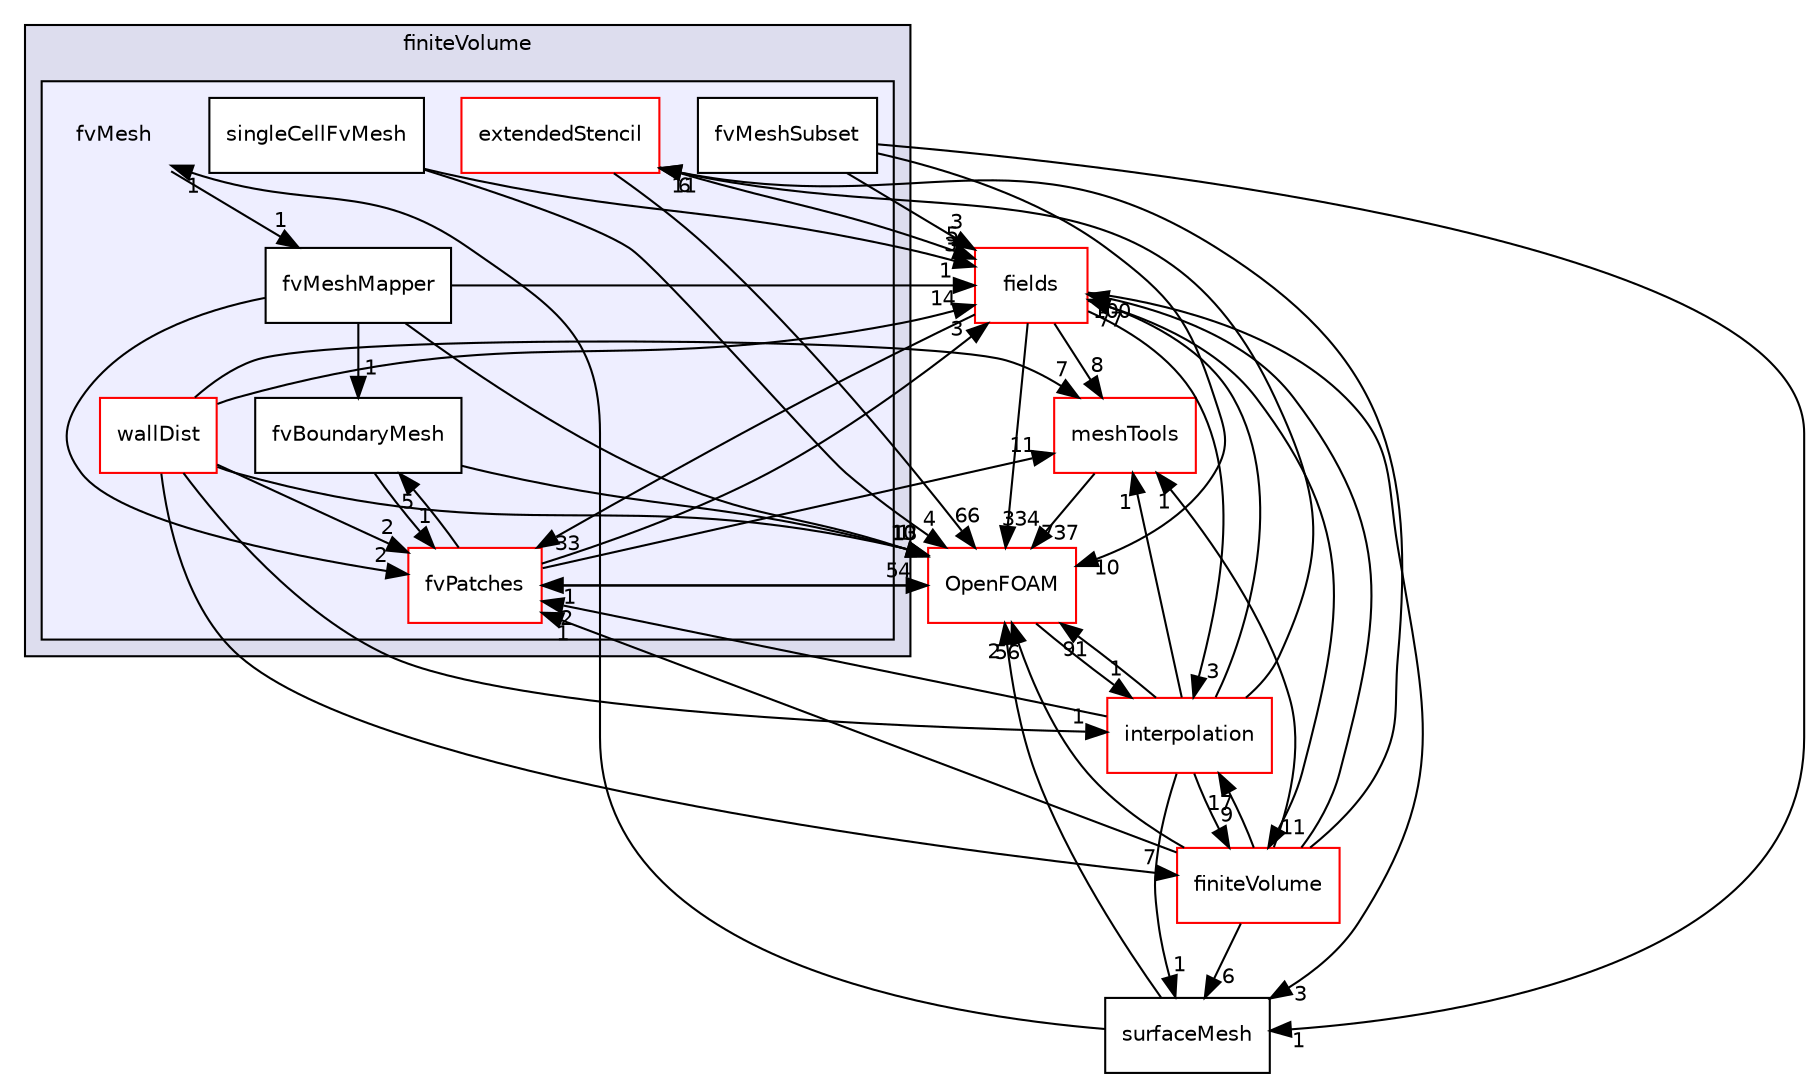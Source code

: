 digraph "src/finiteVolume/fvMesh" {
  bgcolor=transparent;
  compound=true
  node [ fontsize="10", fontname="Helvetica"];
  edge [ labelfontsize="10", labelfontname="Helvetica"];
  subgraph clusterdir_9bd15774b555cf7259a6fa18f99fe99b {
    graph [ bgcolor="#ddddee", pencolor="black", label="finiteVolume" fontname="Helvetica", fontsize="10", URL="dir_9bd15774b555cf7259a6fa18f99fe99b.html"]
  subgraph clusterdir_c382fa095c9c33d8673c0dd60aaef275 {
    graph [ bgcolor="#eeeeff", pencolor="black", label="" URL="dir_c382fa095c9c33d8673c0dd60aaef275.html"];
    dir_c382fa095c9c33d8673c0dd60aaef275 [shape=plaintext label="fvMesh"];
    dir_f54ce79c9902d97f8b0f7c9d890967db [shape=box label="extendedStencil" color="red" fillcolor="white" style="filled" URL="dir_f54ce79c9902d97f8b0f7c9d890967db.html"];
    dir_0eb9bd8db55e645cc7c2ca38de05b9c6 [shape=box label="fvBoundaryMesh" color="black" fillcolor="white" style="filled" URL="dir_0eb9bd8db55e645cc7c2ca38de05b9c6.html"];
    dir_a5340b9b7d2ce3e96cb060e09301fa87 [shape=box label="fvMeshMapper" color="black" fillcolor="white" style="filled" URL="dir_a5340b9b7d2ce3e96cb060e09301fa87.html"];
    dir_fad0d1764e073d70bd09fe2f07de325c [shape=box label="fvMeshSubset" color="black" fillcolor="white" style="filled" URL="dir_fad0d1764e073d70bd09fe2f07de325c.html"];
    dir_b630ab9569e31ffb9b2cc4747c3085db [shape=box label="fvPatches" color="red" fillcolor="white" style="filled" URL="dir_b630ab9569e31ffb9b2cc4747c3085db.html"];
    dir_3ea1cee8f78db0948979819c6635ea76 [shape=box label="singleCellFvMesh" color="black" fillcolor="white" style="filled" URL="dir_3ea1cee8f78db0948979819c6635ea76.html"];
    dir_8b2058fecce8beb3c5dcc5bc9fca7b03 [shape=box label="wallDist" color="red" fillcolor="white" style="filled" URL="dir_8b2058fecce8beb3c5dcc5bc9fca7b03.html"];
  }
  }
  dir_25ab4a83a983f7bb7a38b7f63bb141b7 [shape=box label="fields" color="red" URL="dir_25ab4a83a983f7bb7a38b7f63bb141b7.html"];
  dir_ae30ad0bef50cf391b24c614251bb9fd [shape=box label="meshTools" color="red" URL="dir_ae30ad0bef50cf391b24c614251bb9fd.html"];
  dir_fdafd3b59310328ee40a940c9419d4db [shape=box label="surfaceMesh" URL="dir_fdafd3b59310328ee40a940c9419d4db.html"];
  dir_2ea871e4defbdbd60808750cae643c63 [shape=box label="finiteVolume" color="red" URL="dir_2ea871e4defbdbd60808750cae643c63.html"];
  dir_a586eb954e2e5e74ecf6fe95a2457777 [shape=box label="interpolation" color="red" URL="dir_a586eb954e2e5e74ecf6fe95a2457777.html"];
  dir_c5473ff19b20e6ec4dfe5c310b3778a8 [shape=box label="OpenFOAM" color="red" URL="dir_c5473ff19b20e6ec4dfe5c310b3778a8.html"];
  dir_25ab4a83a983f7bb7a38b7f63bb141b7->dir_ae30ad0bef50cf391b24c614251bb9fd [headlabel="8", labeldistance=1.5 headhref="dir_000931_001742.html"];
  dir_25ab4a83a983f7bb7a38b7f63bb141b7->dir_fdafd3b59310328ee40a940c9419d4db [headlabel="3", labeldistance=1.5 headhref="dir_000931_001260.html"];
  dir_25ab4a83a983f7bb7a38b7f63bb141b7->dir_2ea871e4defbdbd60808750cae643c63 [headlabel="11", labeldistance=1.5 headhref="dir_000931_001054.html"];
  dir_25ab4a83a983f7bb7a38b7f63bb141b7->dir_a586eb954e2e5e74ecf6fe95a2457777 [headlabel="3", labeldistance=1.5 headhref="dir_000931_001161.html"];
  dir_25ab4a83a983f7bb7a38b7f63bb141b7->dir_c5473ff19b20e6ec4dfe5c310b3778a8 [headlabel="334", labeldistance=1.5 headhref="dir_000931_001888.html"];
  dir_25ab4a83a983f7bb7a38b7f63bb141b7->dir_b630ab9569e31ffb9b2cc4747c3085db [headlabel="33", labeldistance=1.5 headhref="dir_000931_001129.html"];
  dir_ae30ad0bef50cf391b24c614251bb9fd->dir_c5473ff19b20e6ec4dfe5c310b3778a8 [headlabel="737", labeldistance=1.5 headhref="dir_001742_001888.html"];
  dir_fdafd3b59310328ee40a940c9419d4db->dir_c382fa095c9c33d8673c0dd60aaef275 [headlabel="1", labeldistance=1.5 headhref="dir_001260_001115.html"];
  dir_fdafd3b59310328ee40a940c9419d4db->dir_c5473ff19b20e6ec4dfe5c310b3778a8 [headlabel="2", labeldistance=1.5 headhref="dir_001260_001888.html"];
  dir_3ea1cee8f78db0948979819c6635ea76->dir_25ab4a83a983f7bb7a38b7f63bb141b7 [headlabel="3", labeldistance=1.5 headhref="dir_001150_000931.html"];
  dir_3ea1cee8f78db0948979819c6635ea76->dir_c5473ff19b20e6ec4dfe5c310b3778a8 [headlabel="4", labeldistance=1.5 headhref="dir_001150_001888.html"];
  dir_fad0d1764e073d70bd09fe2f07de325c->dir_25ab4a83a983f7bb7a38b7f63bb141b7 [headlabel="3", labeldistance=1.5 headhref="dir_001128_000931.html"];
  dir_fad0d1764e073d70bd09fe2f07de325c->dir_fdafd3b59310328ee40a940c9419d4db [headlabel="1", labeldistance=1.5 headhref="dir_001128_001260.html"];
  dir_fad0d1764e073d70bd09fe2f07de325c->dir_c5473ff19b20e6ec4dfe5c310b3778a8 [headlabel="10", labeldistance=1.5 headhref="dir_001128_001888.html"];
  dir_2ea871e4defbdbd60808750cae643c63->dir_25ab4a83a983f7bb7a38b7f63bb141b7 [headlabel="100", labeldistance=1.5 headhref="dir_001054_000931.html"];
  dir_2ea871e4defbdbd60808750cae643c63->dir_ae30ad0bef50cf391b24c614251bb9fd [headlabel="1", labeldistance=1.5 headhref="dir_001054_001742.html"];
  dir_2ea871e4defbdbd60808750cae643c63->dir_fdafd3b59310328ee40a940c9419d4db [headlabel="6", labeldistance=1.5 headhref="dir_001054_001260.html"];
  dir_2ea871e4defbdbd60808750cae643c63->dir_f54ce79c9902d97f8b0f7c9d890967db [headlabel="6", labeldistance=1.5 headhref="dir_001054_001116.html"];
  dir_2ea871e4defbdbd60808750cae643c63->dir_a586eb954e2e5e74ecf6fe95a2457777 [headlabel="17", labeldistance=1.5 headhref="dir_001054_001161.html"];
  dir_2ea871e4defbdbd60808750cae643c63->dir_c5473ff19b20e6ec4dfe5c310b3778a8 [headlabel="56", labeldistance=1.5 headhref="dir_001054_001888.html"];
  dir_2ea871e4defbdbd60808750cae643c63->dir_b630ab9569e31ffb9b2cc4747c3085db [headlabel="1", labeldistance=1.5 headhref="dir_001054_001129.html"];
  dir_a5340b9b7d2ce3e96cb060e09301fa87->dir_25ab4a83a983f7bb7a38b7f63bb141b7 [headlabel="1", labeldistance=1.5 headhref="dir_001127_000931.html"];
  dir_a5340b9b7d2ce3e96cb060e09301fa87->dir_0eb9bd8db55e645cc7c2ca38de05b9c6 [headlabel="1", labeldistance=1.5 headhref="dir_001127_001126.html"];
  dir_a5340b9b7d2ce3e96cb060e09301fa87->dir_c5473ff19b20e6ec4dfe5c310b3778a8 [headlabel="13", labeldistance=1.5 headhref="dir_001127_001888.html"];
  dir_a5340b9b7d2ce3e96cb060e09301fa87->dir_b630ab9569e31ffb9b2cc4747c3085db [headlabel="2", labeldistance=1.5 headhref="dir_001127_001129.html"];
  dir_c382fa095c9c33d8673c0dd60aaef275->dir_a5340b9b7d2ce3e96cb060e09301fa87 [headlabel="1", labeldistance=1.5 headhref="dir_001115_001127.html"];
  dir_0eb9bd8db55e645cc7c2ca38de05b9c6->dir_c5473ff19b20e6ec4dfe5c310b3778a8 [headlabel="1", labeldistance=1.5 headhref="dir_001126_001888.html"];
  dir_0eb9bd8db55e645cc7c2ca38de05b9c6->dir_b630ab9569e31ffb9b2cc4747c3085db [headlabel="1", labeldistance=1.5 headhref="dir_001126_001129.html"];
  dir_f54ce79c9902d97f8b0f7c9d890967db->dir_25ab4a83a983f7bb7a38b7f63bb141b7 [headlabel="5", labeldistance=1.5 headhref="dir_001116_000931.html"];
  dir_f54ce79c9902d97f8b0f7c9d890967db->dir_c5473ff19b20e6ec4dfe5c310b3778a8 [headlabel="66", labeldistance=1.5 headhref="dir_001116_001888.html"];
  dir_a586eb954e2e5e74ecf6fe95a2457777->dir_25ab4a83a983f7bb7a38b7f63bb141b7 [headlabel="77", labeldistance=1.5 headhref="dir_001161_000931.html"];
  dir_a586eb954e2e5e74ecf6fe95a2457777->dir_ae30ad0bef50cf391b24c614251bb9fd [headlabel="1", labeldistance=1.5 headhref="dir_001161_001742.html"];
  dir_a586eb954e2e5e74ecf6fe95a2457777->dir_fdafd3b59310328ee40a940c9419d4db [headlabel="1", labeldistance=1.5 headhref="dir_001161_001260.html"];
  dir_a586eb954e2e5e74ecf6fe95a2457777->dir_2ea871e4defbdbd60808750cae643c63 [headlabel="9", labeldistance=1.5 headhref="dir_001161_001054.html"];
  dir_a586eb954e2e5e74ecf6fe95a2457777->dir_f54ce79c9902d97f8b0f7c9d890967db [headlabel="11", labeldistance=1.5 headhref="dir_001161_001116.html"];
  dir_a586eb954e2e5e74ecf6fe95a2457777->dir_c5473ff19b20e6ec4dfe5c310b3778a8 [headlabel="91", labeldistance=1.5 headhref="dir_001161_001888.html"];
  dir_a586eb954e2e5e74ecf6fe95a2457777->dir_b630ab9569e31ffb9b2cc4747c3085db [headlabel="2", labeldistance=1.5 headhref="dir_001161_001129.html"];
  dir_c5473ff19b20e6ec4dfe5c310b3778a8->dir_a586eb954e2e5e74ecf6fe95a2457777 [headlabel="1", labeldistance=1.5 headhref="dir_001888_001161.html"];
  dir_c5473ff19b20e6ec4dfe5c310b3778a8->dir_b630ab9569e31ffb9b2cc4747c3085db [headlabel="1", labeldistance=1.5 headhref="dir_001888_001129.html"];
  dir_8b2058fecce8beb3c5dcc5bc9fca7b03->dir_25ab4a83a983f7bb7a38b7f63bb141b7 [headlabel="14", labeldistance=1.5 headhref="dir_001151_000931.html"];
  dir_8b2058fecce8beb3c5dcc5bc9fca7b03->dir_ae30ad0bef50cf391b24c614251bb9fd [headlabel="7", labeldistance=1.5 headhref="dir_001151_001742.html"];
  dir_8b2058fecce8beb3c5dcc5bc9fca7b03->dir_2ea871e4defbdbd60808750cae643c63 [headlabel="7", labeldistance=1.5 headhref="dir_001151_001054.html"];
  dir_8b2058fecce8beb3c5dcc5bc9fca7b03->dir_a586eb954e2e5e74ecf6fe95a2457777 [headlabel="1", labeldistance=1.5 headhref="dir_001151_001161.html"];
  dir_8b2058fecce8beb3c5dcc5bc9fca7b03->dir_c5473ff19b20e6ec4dfe5c310b3778a8 [headlabel="10", labeldistance=1.5 headhref="dir_001151_001888.html"];
  dir_8b2058fecce8beb3c5dcc5bc9fca7b03->dir_b630ab9569e31ffb9b2cc4747c3085db [headlabel="2", labeldistance=1.5 headhref="dir_001151_001129.html"];
  dir_b630ab9569e31ffb9b2cc4747c3085db->dir_25ab4a83a983f7bb7a38b7f63bb141b7 [headlabel="3", labeldistance=1.5 headhref="dir_001129_000931.html"];
  dir_b630ab9569e31ffb9b2cc4747c3085db->dir_ae30ad0bef50cf391b24c614251bb9fd [headlabel="11", labeldistance=1.5 headhref="dir_001129_001742.html"];
  dir_b630ab9569e31ffb9b2cc4747c3085db->dir_0eb9bd8db55e645cc7c2ca38de05b9c6 [headlabel="5", labeldistance=1.5 headhref="dir_001129_001126.html"];
  dir_b630ab9569e31ffb9b2cc4747c3085db->dir_c5473ff19b20e6ec4dfe5c310b3778a8 [headlabel="54", labeldistance=1.5 headhref="dir_001129_001888.html"];
}
